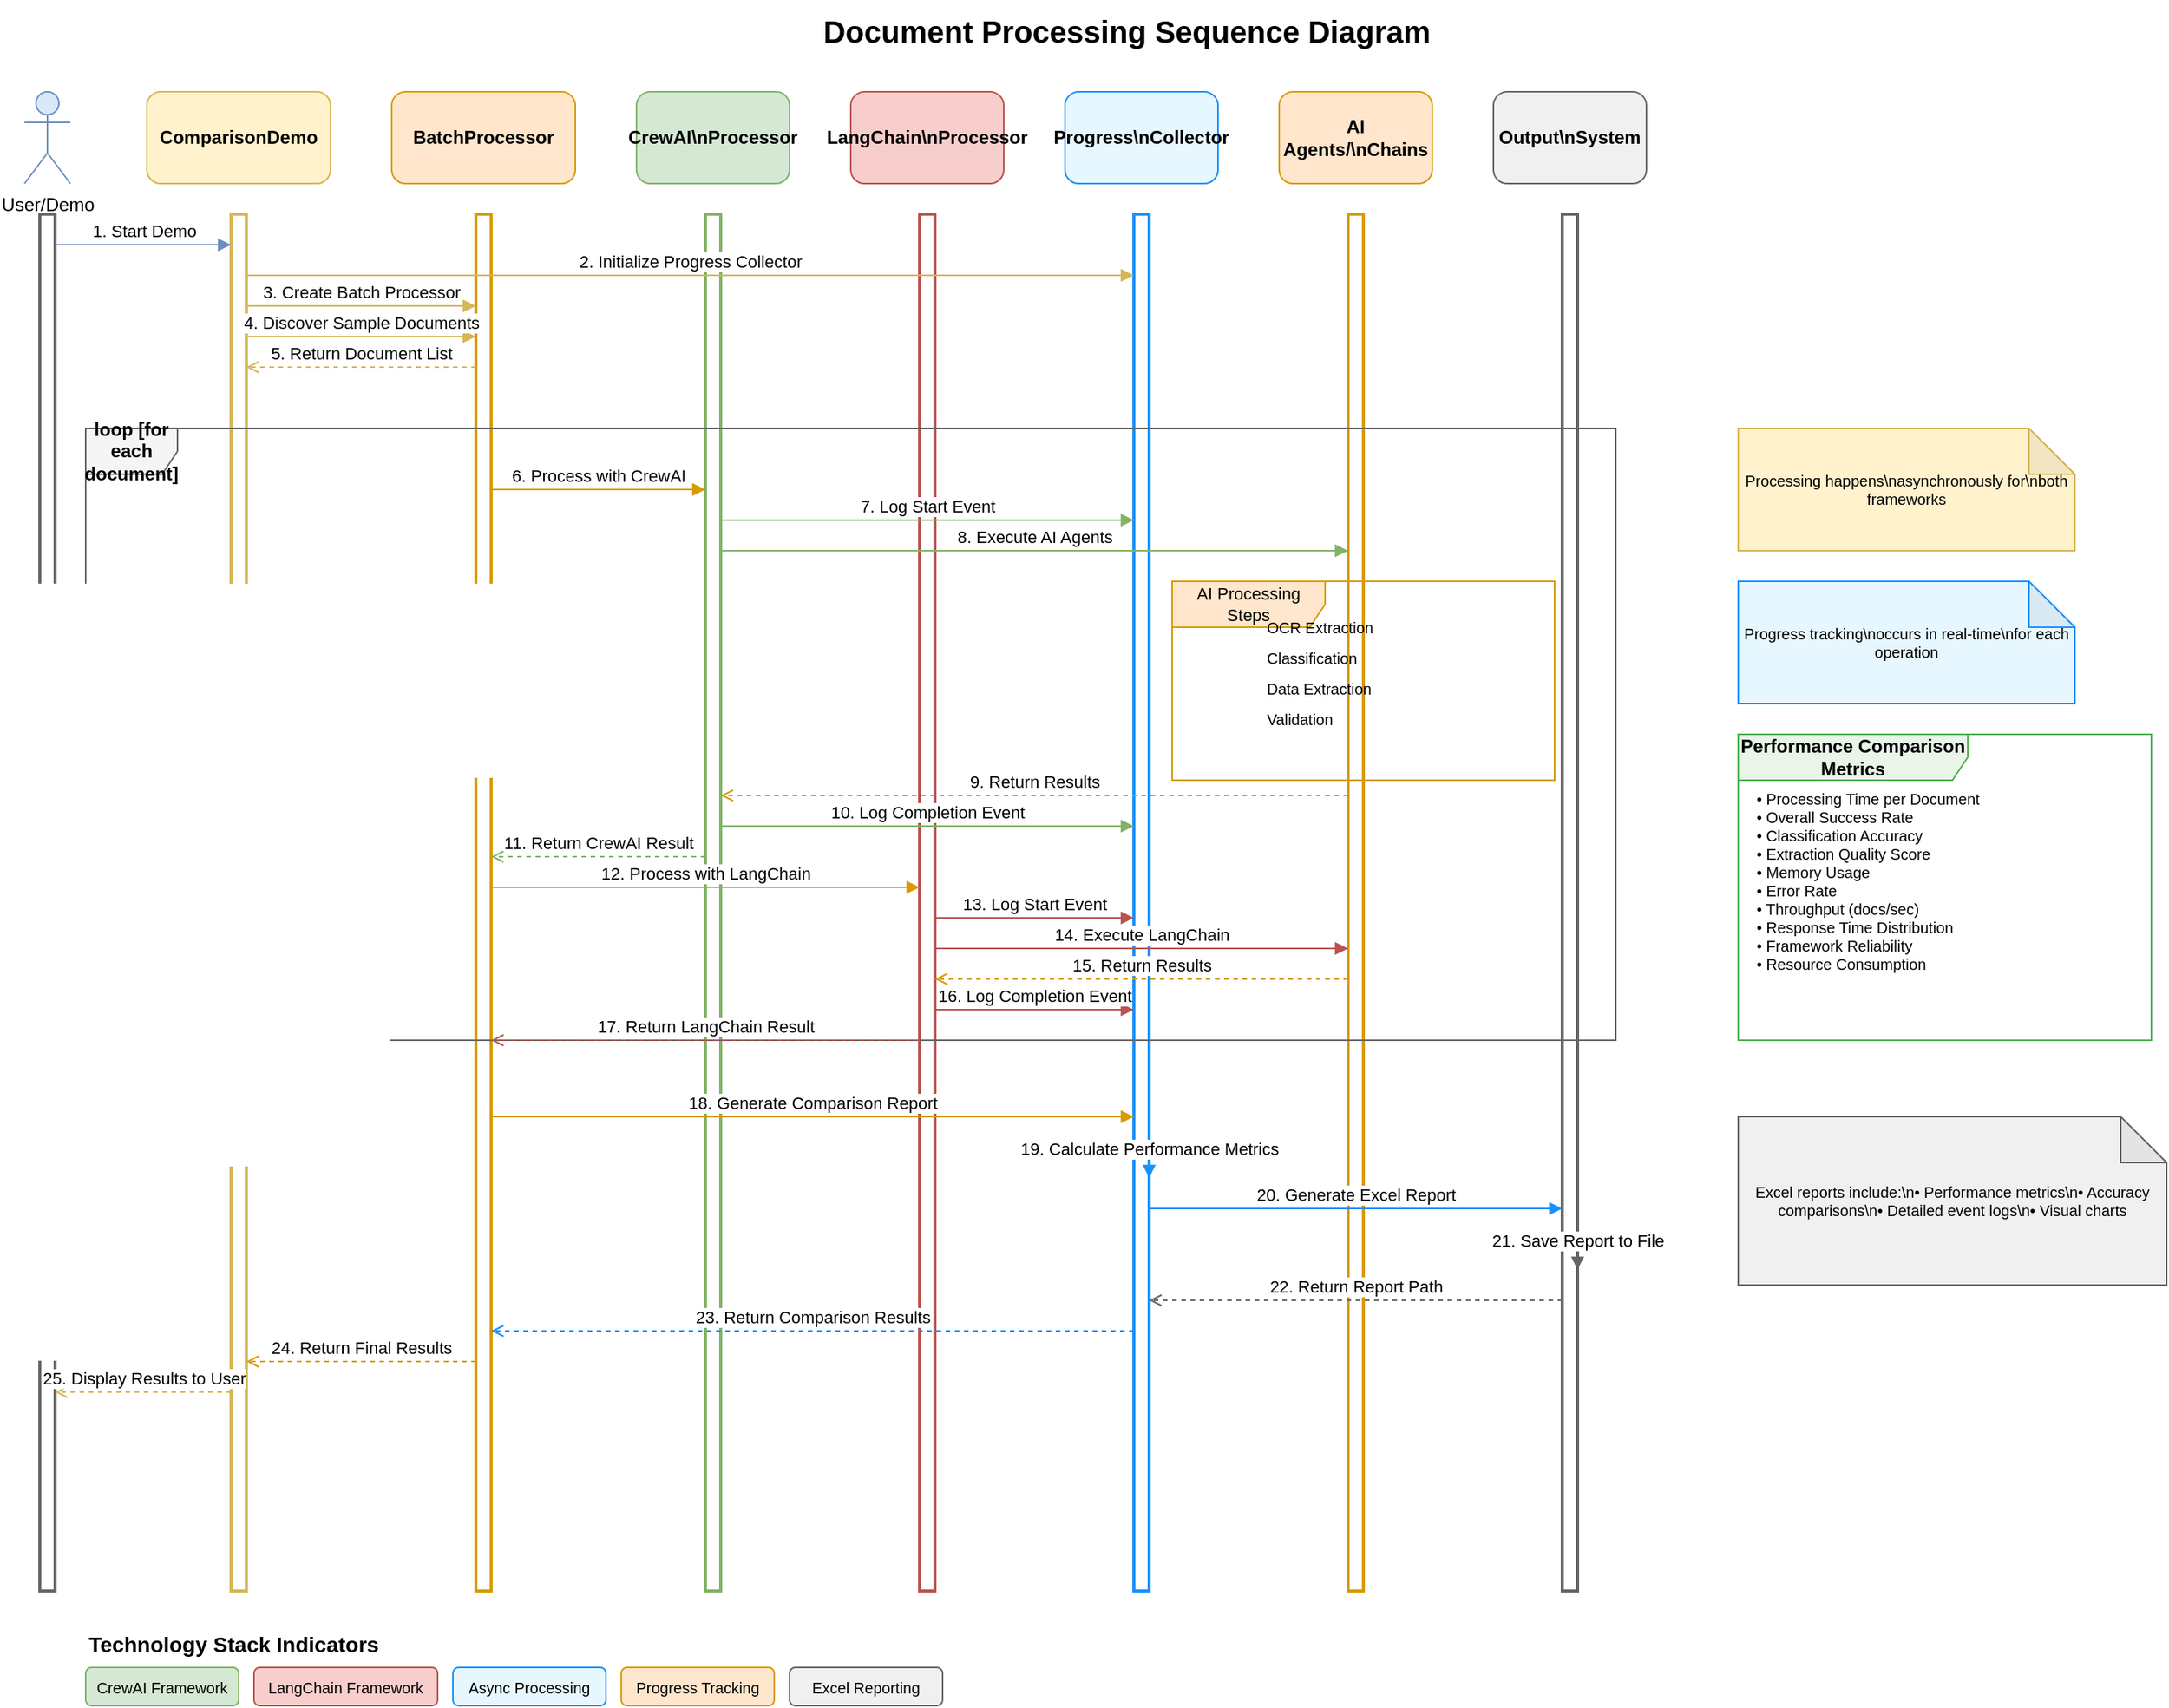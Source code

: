 <mxfile>
    <diagram name="Sequence Diagram" id="sequence-diagram">
        <mxGraphModel dx="800" dy="502" grid="1" gridSize="10" guides="1" tooltips="1" connect="1" arrows="1" fold="1" page="1" pageScale="1" pageWidth="1600" pageHeight="1200" math="0" shadow="0">
            <root>
                <mxCell id="0"/>
                <mxCell id="1" parent="0"/>
                <mxCell id="title" value="Document Processing Sequence Diagram" style="text;strokeColor=none;fillColor=none;html=1;fontSize=20;fontStyle=1;verticalAlign=middle;align=center;" parent="1" vertex="1">
                    <mxGeometry x="500" y="20" width="600" height="40" as="geometry"/>
                </mxCell>
                <mxCell id="user" value="User/Demo" style="shape=umlActor;verticalLabelPosition=bottom;verticalAlign=top;html=1;outlineConnect=0;fillColor=#dae8fc;strokeColor=#6c8ebf;" parent="1" vertex="1">
                    <mxGeometry x="80" y="80" width="30" height="60" as="geometry"/>
                </mxCell>
                <mxCell id="main-demo" value="ComparisonDemo" style="rounded=1;whiteSpace=wrap;html=1;fillColor=#fff2cc;strokeColor=#d6b656;fontSize=12;fontStyle=1;" parent="1" vertex="1">
                    <mxGeometry x="160" y="80" width="120" height="60" as="geometry"/>
                </mxCell>
                <mxCell id="batch-processor" value="BatchProcessor" style="rounded=1;whiteSpace=wrap;html=1;fillColor=#ffe6cc;strokeColor=#d79b00;fontSize=12;fontStyle=1;" parent="1" vertex="1">
                    <mxGeometry x="320" y="80" width="120" height="60" as="geometry"/>
                </mxCell>
                <mxCell id="crewai-proc" value="CrewAI\nProcessor" style="rounded=1;whiteSpace=wrap;html=1;fillColor=#d5e8d4;strokeColor=#82b366;fontSize=12;fontStyle=1;" parent="1" vertex="1">
                    <mxGeometry x="480" y="80" width="100" height="60" as="geometry"/>
                </mxCell>
                <mxCell id="langchain-proc" value="LangChain\nProcessor" style="rounded=1;whiteSpace=wrap;html=1;fillColor=#f8cecc;strokeColor=#b85450;fontSize=12;fontStyle=1;" parent="1" vertex="1">
                    <mxGeometry x="620" y="80" width="100" height="60" as="geometry"/>
                </mxCell>
                <mxCell id="progress-collector" value="Progress\nCollector" style="rounded=1;whiteSpace=wrap;html=1;fillColor=#e6f7ff;strokeColor=#1890ff;fontSize=12;fontStyle=1;" parent="1" vertex="1">
                    <mxGeometry x="760" y="80" width="100" height="60" as="geometry"/>
                </mxCell>
                <mxCell id="ai-agents" value="AI Agents/\nChains" style="rounded=1;whiteSpace=wrap;html=1;fillColor=#ffe6cc;strokeColor=#d79b00;fontSize=12;fontStyle=1;" parent="1" vertex="1">
                    <mxGeometry x="900" y="80" width="100" height="60" as="geometry"/>
                </mxCell>
                <mxCell id="output-system" value="Output\nSystem" style="rounded=1;whiteSpace=wrap;html=1;fillColor=#f0f0f0;strokeColor=#666666;fontSize=12;fontStyle=1;" parent="1" vertex="1">
                    <mxGeometry x="1040" y="80" width="100" height="60" as="geometry"/>
                </mxCell>
                <mxCell id="user-lifeline" value="" style="html=1;points=[];perimeter=orthogonalPerimeter;outlineConnect=0;targetShapes=umlLifeline;portConstraint=eastwest;newEdgeStyle={&quot;edgeStyle&quot;:&quot;elbowEdgeStyle&quot;,&quot;elbow&quot;:&quot;vertical&quot;,&quot;curved&quot;:0,&quot;rounded&quot;:0};strokeWidth=2;strokeColor=#666666;" parent="1" vertex="1">
                    <mxGeometry x="90" y="160" width="10" height="900" as="geometry"/>
                </mxCell>
                <mxCell id="demo-lifeline" value="" style="html=1;points=[];perimeter=orthogonalPerimeter;outlineConnect=0;targetShapes=umlLifeline;portConstraint=eastwest;newEdgeStyle={&quot;edgeStyle&quot;:&quot;elbowEdgeStyle&quot;,&quot;elbow&quot;:&quot;vertical&quot;,&quot;curved&quot;:0,&quot;rounded&quot;:0};strokeWidth=2;strokeColor=#d6b656;" parent="1" vertex="1">
                    <mxGeometry x="215" y="160" width="10" height="900" as="geometry"/>
                </mxCell>
                <mxCell id="batch-lifeline" value="" style="html=1;points=[];perimeter=orthogonalPerimeter;outlineConnect=0;targetShapes=umlLifeline;portConstraint=eastwest;newEdgeStyle={&quot;edgeStyle&quot;:&quot;elbowEdgeStyle&quot;,&quot;elbow&quot;:&quot;vertical&quot;,&quot;curved&quot;:0,&quot;rounded&quot;:0};strokeWidth=2;strokeColor=#d79b00;" parent="1" vertex="1">
                    <mxGeometry x="375" y="160" width="10" height="900" as="geometry"/>
                </mxCell>
                <mxCell id="crewai-lifeline" value="" style="html=1;points=[];perimeter=orthogonalPerimeter;outlineConnect=0;targetShapes=umlLifeline;portConstraint=eastwest;newEdgeStyle={&quot;edgeStyle&quot;:&quot;elbowEdgeStyle&quot;,&quot;elbow&quot;:&quot;vertical&quot;,&quot;curved&quot;:0,&quot;rounded&quot;:0};strokeWidth=2;strokeColor=#82b366;" parent="1" vertex="1">
                    <mxGeometry x="525" y="160" width="10" height="900" as="geometry"/>
                </mxCell>
                <mxCell id="langchain-lifeline" value="" style="html=1;points=[];perimeter=orthogonalPerimeter;outlineConnect=0;targetShapes=umlLifeline;portConstraint=eastwest;newEdgeStyle={&quot;edgeStyle&quot;:&quot;elbowEdgeStyle&quot;,&quot;elbow&quot;:&quot;vertical&quot;,&quot;curved&quot;:0,&quot;rounded&quot;:0};strokeWidth=2;strokeColor=#b85450;" parent="1" vertex="1">
                    <mxGeometry x="665" y="160" width="10" height="900" as="geometry"/>
                </mxCell>
                <mxCell id="progress-lifeline" value="" style="html=1;points=[];perimeter=orthogonalPerimeter;outlineConnect=0;targetShapes=umlLifeline;portConstraint=eastwest;newEdgeStyle={&quot;edgeStyle&quot;:&quot;elbowEdgeStyle&quot;,&quot;elbow&quot;:&quot;vertical&quot;,&quot;curved&quot;:0,&quot;rounded&quot;:0};strokeWidth=2;strokeColor=#1890ff;" parent="1" vertex="1">
                    <mxGeometry x="805" y="160" width="10" height="900" as="geometry"/>
                </mxCell>
                <mxCell id="ai-lifeline" value="" style="html=1;points=[];perimeter=orthogonalPerimeter;outlineConnect=0;targetShapes=umlLifeline;portConstraint=eastwest;newEdgeStyle={&quot;edgeStyle&quot;:&quot;elbowEdgeStyle&quot;,&quot;elbow&quot;:&quot;vertical&quot;,&quot;curved&quot;:0,&quot;rounded&quot;:0};strokeWidth=2;strokeColor=#d79b00;" parent="1" vertex="1">
                    <mxGeometry x="945" y="160" width="10" height="900" as="geometry"/>
                </mxCell>
                <mxCell id="output-lifeline" value="" style="html=1;points=[];perimeter=orthogonalPerimeter;outlineConnect=0;targetShapes=umlLifeline;portConstraint=eastwest;newEdgeStyle={&quot;edgeStyle&quot;:&quot;elbowEdgeStyle&quot;,&quot;elbow&quot;:&quot;vertical&quot;,&quot;curved&quot;:0,&quot;rounded&quot;:0};strokeWidth=2;strokeColor=#666666;" parent="1" vertex="1">
                    <mxGeometry x="1085" y="160" width="10" height="900" as="geometry"/>
                </mxCell>
                <mxCell id="msg1" value="1. Start Demo" style="html=1;verticalAlign=bottom;endArrow=block;edgeStyle=elbowEdgeStyle;elbow=vertical;curved=0;rounded=0;strokeColor=#6c8ebf;fillColor=#dae8fc;" parent="1" edge="1">
                    <mxGeometry relative="1" as="geometry">
                        <mxPoint x="100" y="180" as="sourcePoint"/>
                        <mxPoint x="215" y="180" as="targetPoint"/>
                    </mxGeometry>
                </mxCell>
                <mxCell id="msg2" value="2. Initialize Progress Collector" style="html=1;verticalAlign=bottom;endArrow=block;edgeStyle=elbowEdgeStyle;elbow=vertical;curved=0;rounded=0;strokeColor=#d6b656;fillColor=#fff2cc;" parent="1" edge="1">
                    <mxGeometry relative="1" as="geometry">
                        <mxPoint x="225" y="200" as="sourcePoint"/>
                        <mxPoint x="805" y="200" as="targetPoint"/>
                    </mxGeometry>
                </mxCell>
                <mxCell id="msg3" value="3. Create Batch Processor" style="html=1;verticalAlign=bottom;endArrow=block;edgeStyle=elbowEdgeStyle;elbow=vertical;curved=0;rounded=0;strokeColor=#d6b656;fillColor=#fff2cc;" parent="1" edge="1">
                    <mxGeometry relative="1" as="geometry">
                        <mxPoint x="225" y="220" as="sourcePoint"/>
                        <mxPoint x="375" y="220" as="targetPoint"/>
                    </mxGeometry>
                </mxCell>
                <mxCell id="msg4" value="4. Discover Sample Documents" style="html=1;verticalAlign=bottom;endArrow=block;edgeStyle=elbowEdgeStyle;elbow=vertical;curved=0;rounded=0;strokeColor=#d6b656;fillColor=#fff2cc;" parent="1" edge="1">
                    <mxGeometry relative="1" as="geometry">
                        <mxPoint x="225" y="240" as="sourcePoint"/>
                        <mxPoint x="375" y="240" as="targetPoint"/>
                    </mxGeometry>
                </mxCell>
                <mxCell id="msg5" value="5. Return Document List" style="html=1;verticalAlign=bottom;endArrow=open;dashed=1;endFill=0;edgeStyle=elbowEdgeStyle;elbow=vertical;strokeColor=#d6b656;" parent="1" edge="1">
                    <mxGeometry relative="1" as="geometry">
                        <mxPoint x="375" y="260" as="sourcePoint"/>
                        <mxPoint x="225" y="260" as="targetPoint"/>
                    </mxGeometry>
                </mxCell>
                <mxCell id="loop-start" value="loop [for each document]" style="shape=umlFrame;whiteSpace=wrap;html=1;fillColor=#f5f5f5;strokeColor=#666666;fontSize=12;fontStyle=1;" parent="1" vertex="1">
                    <mxGeometry x="120" y="300" width="1000" height="400" as="geometry"/>
                </mxCell>
                <mxCell id="msg6" value="6. Process with CrewAI" style="html=1;verticalAlign=bottom;endArrow=block;edgeStyle=elbowEdgeStyle;elbow=vertical;curved=0;rounded=0;strokeColor=#d79b00;fillColor=#ffe6cc;" parent="1" edge="1">
                    <mxGeometry relative="1" as="geometry">
                        <mxPoint x="385" y="340" as="sourcePoint"/>
                        <mxPoint x="525" y="340" as="targetPoint"/>
                    </mxGeometry>
                </mxCell>
                <mxCell id="msg7" value="7. Log Start Event" style="html=1;verticalAlign=bottom;endArrow=block;edgeStyle=elbowEdgeStyle;elbow=vertical;curved=0;rounded=0;strokeColor=#82b366;fillColor=#d5e8d4;" parent="1" edge="1">
                    <mxGeometry relative="1" as="geometry">
                        <mxPoint x="535" y="360" as="sourcePoint"/>
                        <mxPoint x="805" y="360" as="targetPoint"/>
                    </mxGeometry>
                </mxCell>
                <mxCell id="msg8" value="8. Execute AI Agents" style="html=1;verticalAlign=bottom;endArrow=block;edgeStyle=elbowEdgeStyle;elbow=vertical;curved=0;rounded=0;strokeColor=#82b366;fillColor=#d5e8d4;" parent="1" edge="1">
                    <mxGeometry relative="1" as="geometry">
                        <mxPoint x="535" y="380" as="sourcePoint"/>
                        <mxPoint x="945" y="380" as="targetPoint"/>
                    </mxGeometry>
                </mxCell>
                <mxCell id="ai-frame" value="AI Processing Steps" style="shape=umlFrame;whiteSpace=wrap;html=1;fillColor=#ffe6cc;strokeColor=#d79b00;fontSize=11;width=100;height=30;" parent="1" vertex="1">
                    <mxGeometry x="830" y="400" width="250" height="130" as="geometry"/>
                </mxCell>
                <mxCell id="ai-step1" value="OCR Extraction" style="text;strokeColor=none;fillColor=none;html=1;fontSize=10;verticalAlign=middle;align=left;" parent="1" vertex="1">
                    <mxGeometry x="890" y="420" width="100" height="20" as="geometry"/>
                </mxCell>
                <mxCell id="ai-step2" value="Classification" style="text;strokeColor=none;fillColor=none;html=1;fontSize=10;verticalAlign=middle;align=left;" parent="1" vertex="1">
                    <mxGeometry x="890" y="440" width="100" height="20" as="geometry"/>
                </mxCell>
                <mxCell id="ai-step3" value="Data Extraction" style="text;strokeColor=none;fillColor=none;html=1;fontSize=10;verticalAlign=middle;align=left;" parent="1" vertex="1">
                    <mxGeometry x="890" y="460" width="100" height="20" as="geometry"/>
                </mxCell>
                <mxCell id="ai-step4" value="Validation" style="text;strokeColor=none;fillColor=none;html=1;fontSize=10;verticalAlign=middle;align=left;" parent="1" vertex="1">
                    <mxGeometry x="890" y="480" width="100" height="20" as="geometry"/>
                </mxCell>
                <mxCell id="msg9" value="9. Return Results" style="html=1;verticalAlign=bottom;endArrow=open;dashed=1;endFill=0;edgeStyle=elbowEdgeStyle;elbow=vertical;strokeColor=#d79b00;" parent="1" edge="1">
                    <mxGeometry relative="1" as="geometry">
                        <mxPoint x="945" y="540" as="sourcePoint"/>
                        <mxPoint x="535" y="540" as="targetPoint"/>
                    </mxGeometry>
                </mxCell>
                <mxCell id="msg10" value="10. Log Completion Event" style="html=1;verticalAlign=bottom;endArrow=block;edgeStyle=elbowEdgeStyle;elbow=vertical;curved=0;rounded=0;strokeColor=#82b366;fillColor=#d5e8d4;" parent="1" edge="1">
                    <mxGeometry relative="1" as="geometry">
                        <mxPoint x="535" y="560" as="sourcePoint"/>
                        <mxPoint x="805" y="560" as="targetPoint"/>
                    </mxGeometry>
                </mxCell>
                <mxCell id="msg11" value="11. Return CrewAI Result" style="html=1;verticalAlign=bottom;endArrow=open;dashed=1;endFill=0;edgeStyle=elbowEdgeStyle;elbow=vertical;strokeColor=#82b366;" parent="1" edge="1">
                    <mxGeometry relative="1" as="geometry">
                        <mxPoint x="525" y="580" as="sourcePoint"/>
                        <mxPoint x="385" y="580" as="targetPoint"/>
                    </mxGeometry>
                </mxCell>
                <mxCell id="msg12" value="12. Process with LangChain" style="html=1;verticalAlign=bottom;endArrow=block;edgeStyle=elbowEdgeStyle;elbow=vertical;curved=0;rounded=0;strokeColor=#d79b00;fillColor=#ffe6cc;" parent="1" edge="1">
                    <mxGeometry relative="1" as="geometry">
                        <mxPoint x="385" y="600" as="sourcePoint"/>
                        <mxPoint x="665" y="600" as="targetPoint"/>
                    </mxGeometry>
                </mxCell>
                <mxCell id="msg13" value="13. Log Start Event" style="html=1;verticalAlign=bottom;endArrow=block;edgeStyle=elbowEdgeStyle;elbow=vertical;curved=0;rounded=0;strokeColor=#b85450;fillColor=#f8cecc;" parent="1" edge="1">
                    <mxGeometry relative="1" as="geometry">
                        <mxPoint x="675" y="620" as="sourcePoint"/>
                        <mxPoint x="805" y="620" as="targetPoint"/>
                    </mxGeometry>
                </mxCell>
                <mxCell id="msg14" value="14. Execute LangChain" style="html=1;verticalAlign=bottom;endArrow=block;edgeStyle=elbowEdgeStyle;elbow=vertical;curved=0;rounded=0;strokeColor=#b85450;fillColor=#f8cecc;" parent="1" edge="1">
                    <mxGeometry relative="1" as="geometry">
                        <mxPoint x="675" y="640" as="sourcePoint"/>
                        <mxPoint x="945" y="640" as="targetPoint"/>
                    </mxGeometry>
                </mxCell>
                <mxCell id="msg15" value="15. Return Results" style="html=1;verticalAlign=bottom;endArrow=open;dashed=1;endFill=0;edgeStyle=elbowEdgeStyle;elbow=vertical;strokeColor=#d79b00;" parent="1" edge="1">
                    <mxGeometry relative="1" as="geometry">
                        <mxPoint x="945" y="660" as="sourcePoint"/>
                        <mxPoint x="675" y="660" as="targetPoint"/>
                    </mxGeometry>
                </mxCell>
                <mxCell id="msg16" value="16. Log Completion Event" style="html=1;verticalAlign=bottom;endArrow=block;edgeStyle=elbowEdgeStyle;elbow=vertical;curved=0;rounded=0;strokeColor=#b85450;fillColor=#f8cecc;" parent="1" edge="1">
                    <mxGeometry relative="1" as="geometry">
                        <mxPoint x="675" y="680" as="sourcePoint"/>
                        <mxPoint x="805" y="680" as="targetPoint"/>
                    </mxGeometry>
                </mxCell>
                <mxCell id="msg17" value="17. Return LangChain Result" style="html=1;verticalAlign=bottom;endArrow=open;dashed=1;endFill=0;edgeStyle=elbowEdgeStyle;elbow=vertical;strokeColor=#b85450;" parent="1" edge="1">
                    <mxGeometry relative="1" as="geometry">
                        <mxPoint x="665" y="700" as="sourcePoint"/>
                        <mxPoint x="385" y="700" as="targetPoint"/>
                    </mxGeometry>
                </mxCell>
                <mxCell id="msg18" value="18. Generate Comparison Report" style="html=1;verticalAlign=bottom;endArrow=block;edgeStyle=elbowEdgeStyle;elbow=vertical;curved=0;rounded=0;strokeColor=#d79b00;fillColor=#ffe6cc;" parent="1" edge="1">
                    <mxGeometry relative="1" as="geometry">
                        <mxPoint x="385" y="750" as="sourcePoint"/>
                        <mxPoint x="805" y="750" as="targetPoint"/>
                    </mxGeometry>
                </mxCell>
                <mxCell id="msg19" value="19. Calculate Performance Metrics" style="html=1;verticalAlign=bottom;endArrow=block;edgeStyle=elbowEdgeStyle;elbow=vertical;curved=0;rounded=0;strokeColor=#1890ff;fillColor=#e6f7ff;" parent="1" edge="1">
                    <mxGeometry relative="1" as="geometry">
                        <mxPoint x="815" y="770" as="sourcePoint"/>
                        <mxPoint x="815" y="790" as="targetPoint"/>
                    </mxGeometry>
                </mxCell>
                <mxCell id="msg20" value="20. Generate Excel Report" style="html=1;verticalAlign=bottom;endArrow=block;edgeStyle=elbowEdgeStyle;elbow=vertical;curved=0;rounded=0;strokeColor=#1890ff;fillColor=#e6f7ff;" parent="1" edge="1">
                    <mxGeometry relative="1" as="geometry">
                        <mxPoint x="815" y="810" as="sourcePoint"/>
                        <mxPoint x="1085" y="810" as="targetPoint"/>
                    </mxGeometry>
                </mxCell>
                <mxCell id="msg21" value="21. Save Report to File" style="html=1;verticalAlign=bottom;endArrow=block;edgeStyle=elbowEdgeStyle;elbow=vertical;curved=0;rounded=0;strokeColor=#666666;fillColor=#f0f0f0;" parent="1" edge="1">
                    <mxGeometry relative="1" as="geometry">
                        <mxPoint x="1095" y="830" as="sourcePoint"/>
                        <mxPoint x="1095" y="850" as="targetPoint"/>
                    </mxGeometry>
                </mxCell>
                <mxCell id="msg22" value="22. Return Report Path" style="html=1;verticalAlign=bottom;endArrow=open;dashed=1;endFill=0;edgeStyle=elbowEdgeStyle;elbow=vertical;strokeColor=#666666;" parent="1" edge="1">
                    <mxGeometry relative="1" as="geometry">
                        <mxPoint x="1085" y="870" as="sourcePoint"/>
                        <mxPoint x="815" y="870" as="targetPoint"/>
                    </mxGeometry>
                </mxCell>
                <mxCell id="msg23" value="23. Return Comparison Results" style="html=1;verticalAlign=bottom;endArrow=open;dashed=1;endFill=0;edgeStyle=elbowEdgeStyle;elbow=vertical;strokeColor=#1890ff;" parent="1" edge="1">
                    <mxGeometry relative="1" as="geometry">
                        <mxPoint x="805" y="890" as="sourcePoint"/>
                        <mxPoint x="385" y="890" as="targetPoint"/>
                    </mxGeometry>
                </mxCell>
                <mxCell id="msg24" value="24. Return Final Results" style="html=1;verticalAlign=bottom;endArrow=open;dashed=1;endFill=0;edgeStyle=elbowEdgeStyle;elbow=vertical;strokeColor=#d79b00;" parent="1" edge="1">
                    <mxGeometry relative="1" as="geometry">
                        <mxPoint x="375" y="910" as="sourcePoint"/>
                        <mxPoint x="225" y="910" as="targetPoint"/>
                    </mxGeometry>
                </mxCell>
                <mxCell id="msg25" value="25. Display Results to User" style="html=1;verticalAlign=bottom;endArrow=open;dashed=1;endFill=0;edgeStyle=elbowEdgeStyle;elbow=vertical;strokeColor=#d6b656;" parent="1" edge="1">
                    <mxGeometry relative="1" as="geometry">
                        <mxPoint x="215" y="930" as="sourcePoint"/>
                        <mxPoint x="100" y="930" as="targetPoint"/>
                    </mxGeometry>
                </mxCell>
                <mxCell id="note1" value="Processing happens\nasynchronously for\nboth frameworks" style="shape=note;whiteSpace=wrap;html=1;backgroundOutline=1;darkOpacity=0.05;fillColor=#fff2cc;strokeColor=#d6b656;fontSize=10;" parent="1" vertex="1">
                    <mxGeometry x="1200" y="300" width="220" height="80" as="geometry"/>
                </mxCell>
                <mxCell id="note2" value="Progress tracking\noccurs in real-time\nfor each operation" style="shape=note;whiteSpace=wrap;html=1;backgroundOutline=1;darkOpacity=0.05;fillColor=#e6f7ff;strokeColor=#1890ff;fontSize=10;" parent="1" vertex="1">
                    <mxGeometry x="1200" y="400" width="220" height="80" as="geometry"/>
                </mxCell>
                <mxCell id="note3" value="Excel reports include:\n• Performance metrics\n• Accuracy comparisons\n• Detailed event logs\n• Visual charts" style="shape=note;whiteSpace=wrap;html=1;backgroundOutline=1;darkOpacity=0.05;fillColor=#f0f0f0;strokeColor=#666666;fontSize=10;" parent="1" vertex="1">
                    <mxGeometry x="1200" y="750" width="280" height="110" as="geometry"/>
                </mxCell>
                <mxCell id="perf-box" value="Performance Comparison Metrics" style="shape=umlFrame;whiteSpace=wrap;html=1;fillColor=#e8f5e8;strokeColor=#4CAF50;fontSize=12;fontStyle=1;width=150;height=30;" parent="1" vertex="1">
                    <mxGeometry x="1200" y="500" width="270" height="200" as="geometry"/>
                </mxCell>
                <mxCell id="perf-metrics" value="• Processing Time per Document&#xa;• Overall Success Rate&#xa;• Classification Accuracy&#xa;• Extraction Quality Score&#xa;• Memory Usage&#xa;• Error Rate&#xa;• Throughput (docs/sec)&#xa;• Response Time Distribution&#xa;• Framework Reliability&#xa;• Resource Consumption" style="text;strokeColor=none;fillColor=none;html=1;fontSize=10;verticalAlign=top;align=left;" parent="1" vertex="1">
                    <mxGeometry x="1210" y="530" width="180" height="160" as="geometry"/>
                </mxCell>
                <mxCell id="tech-indicators" value="Technology Stack Indicators" style="text;strokeColor=none;fillColor=none;html=1;fontSize=14;fontStyle=1;verticalAlign=middle;align=left;" parent="1" vertex="1">
                    <mxGeometry x="120" y="1080" width="200" height="30" as="geometry"/>
                </mxCell>
                <mxCell id="tech-crewai-ind" value="CrewAI Framework" style="rounded=1;whiteSpace=wrap;html=1;fillColor=#d5e8d4;strokeColor=#82b366;fontSize=10;" parent="1" vertex="1">
                    <mxGeometry x="120" y="1110" width="100" height="25" as="geometry"/>
                </mxCell>
                <mxCell id="tech-langchain-ind" value="LangChain Framework" style="rounded=1;whiteSpace=wrap;html=1;fillColor=#f8cecc;strokeColor=#b85450;fontSize=10;" parent="1" vertex="1">
                    <mxGeometry x="230" y="1110" width="120" height="25" as="geometry"/>
                </mxCell>
                <mxCell id="tech-async-ind" value="Async Processing" style="rounded=1;whiteSpace=wrap;html=1;fillColor=#e6f7ff;strokeColor=#1890ff;fontSize=10;" parent="1" vertex="1">
                    <mxGeometry x="360" y="1110" width="100" height="25" as="geometry"/>
                </mxCell>
                <mxCell id="tech-tracking-ind" value="Progress Tracking" style="rounded=1;whiteSpace=wrap;html=1;fillColor=#ffe6cc;strokeColor=#d79b00;fontSize=10;" parent="1" vertex="1">
                    <mxGeometry x="470" y="1110" width="100" height="25" as="geometry"/>
                </mxCell>
                <mxCell id="tech-excel-ind" value="Excel Reporting" style="rounded=1;whiteSpace=wrap;html=1;fillColor=#f0f0f0;strokeColor=#666666;fontSize=10;" parent="1" vertex="1">
                    <mxGeometry x="580" y="1110" width="100" height="25" as="geometry"/>
                </mxCell>
            </root>
        </mxGraphModel>
    </diagram>
</mxfile>